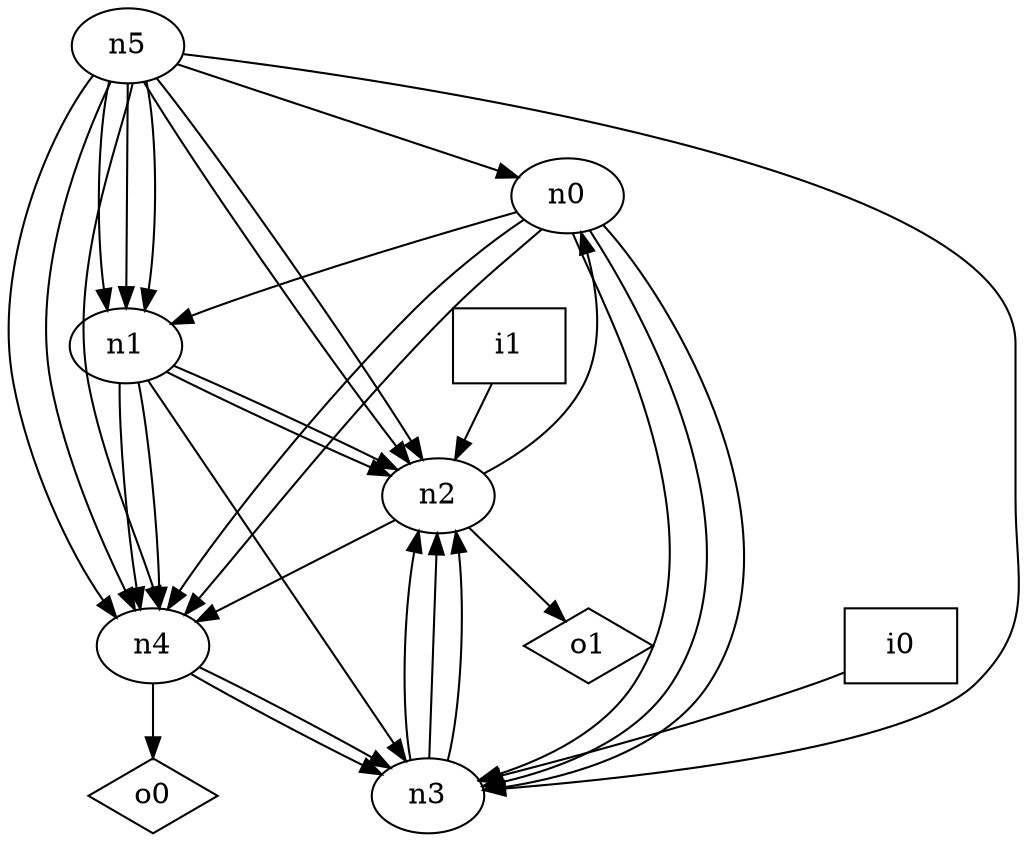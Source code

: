 digraph G {
n0 [label="n0"];
n1 [label="n1"];
n2 [label="n2"];
n3 [label="n3"];
n4 [label="n4"];
n5 [label="n5"];
n6 [label="i0",shape="box"];
n7 [label="i1",shape="box"];
n8 [label="o0",shape="diamond"];
n9 [label="o1",shape="diamond"];
n0 -> n1
n0 -> n3
n0 -> n3
n0 -> n3
n0 -> n4
n0 -> n4
n1 -> n2
n1 -> n2
n1 -> n3
n1 -> n4
n1 -> n4
n2 -> n0
n2 -> n4
n2 -> n9
n3 -> n2
n3 -> n2
n3 -> n2
n4 -> n3
n4 -> n3
n4 -> n8
n5 -> n0
n5 -> n1
n5 -> n1
n5 -> n1
n5 -> n2
n5 -> n2
n5 -> n3
n5 -> n4
n5 -> n4
n5 -> n4
n6 -> n3
n7 -> n2
}